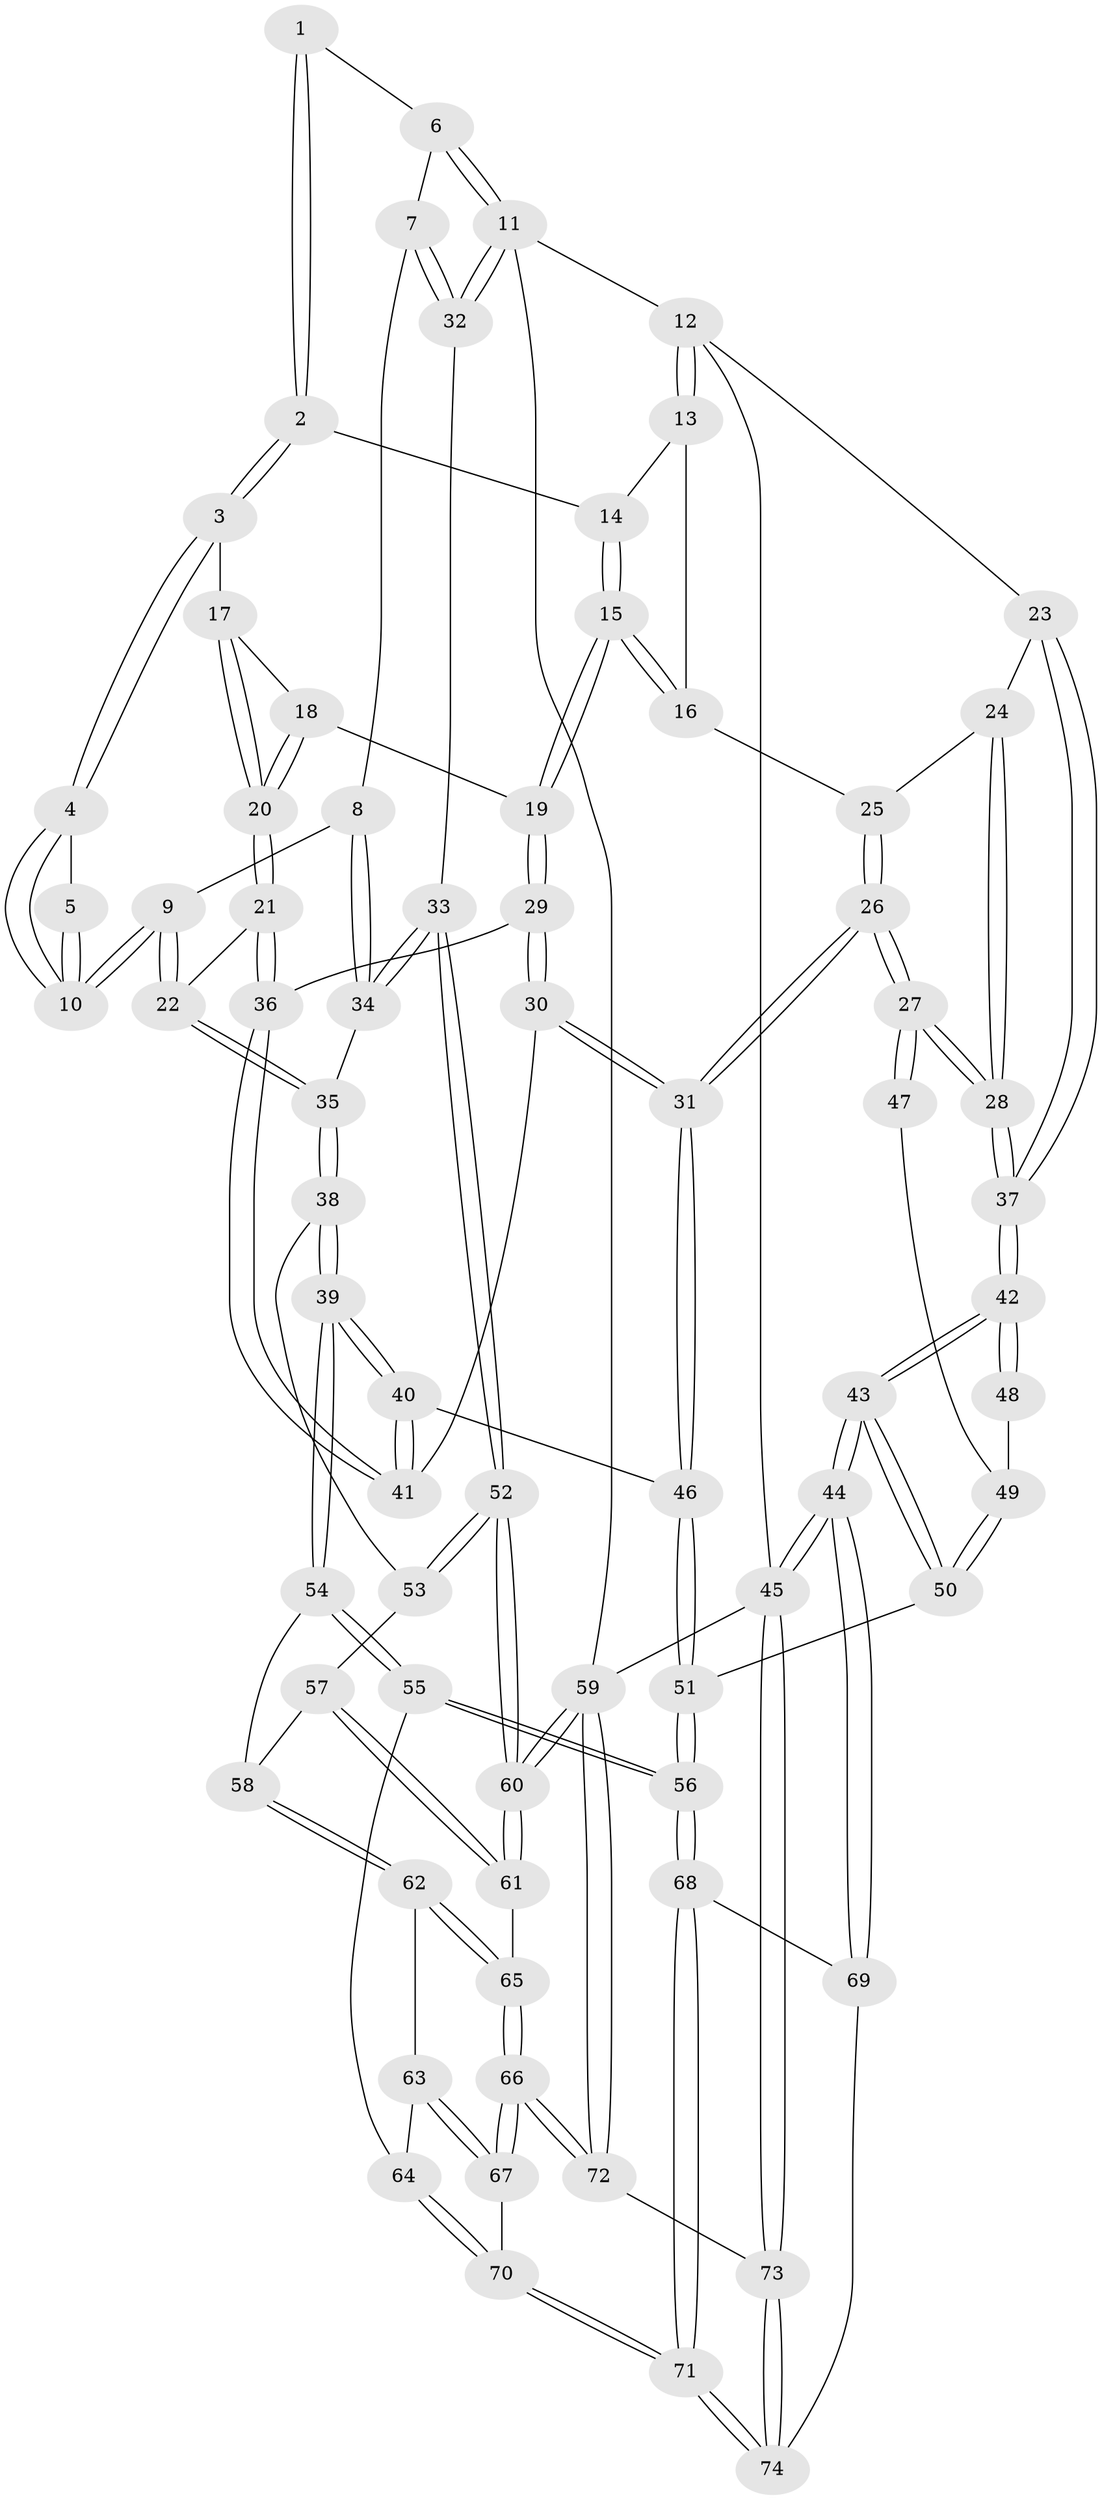// Generated by graph-tools (version 1.1) at 2025/03/03/09/25 03:03:27]
// undirected, 74 vertices, 182 edges
graph export_dot {
graph [start="1"]
  node [color=gray90,style=filled];
  1 [pos="+1+0"];
  2 [pos="+0.5467934713468777+0"];
  3 [pos="+0.5768083691194889+0"];
  4 [pos="+0.7831485235790052+0.12571567984965729"];
  5 [pos="+0.8692075099648664+0"];
  6 [pos="+1+0"];
  7 [pos="+0.879024549505962+0.14991792367707976"];
  8 [pos="+0.8217473639948197+0.17348332375653244"];
  9 [pos="+0.8169722538304759+0.1730333191985217"];
  10 [pos="+0.8127202874497583+0.16636785682297542"];
  11 [pos="+1+0"];
  12 [pos="+0+0"];
  13 [pos="+0.2691449617005977+0"];
  14 [pos="+0.47107305134948285+0"];
  15 [pos="+0.3560494922470037+0.15610625991313462"];
  16 [pos="+0.22944326656431197+0.13417985181825456"];
  17 [pos="+0.5769802435072146+0"];
  18 [pos="+0.5017055867840184+0.20737591181639267"];
  19 [pos="+0.37101565006626563+0.23188509698814402"];
  20 [pos="+0.637781344690929+0.2834733419243061"];
  21 [pos="+0.6415078672346347+0.2891519490919469"];
  22 [pos="+0.6775444115651768+0.30000954207591035"];
  23 [pos="+0+0"];
  24 [pos="+0.15450284179102025+0.12336766482008728"];
  25 [pos="+0.2261188584176273+0.13518579121691932"];
  26 [pos="+0.18365366377437412+0.36612922947692556"];
  27 [pos="+0.17632943884059085+0.3628773731473657"];
  28 [pos="+0.13794827205199406+0.3329101862208719"];
  29 [pos="+0.367983158744594+0.24243674861223174"];
  30 [pos="+0.273163573588054+0.3459687196229026"];
  31 [pos="+0.21974116403085958+0.3895206264303124"];
  32 [pos="+1+0.2028548405376581"];
  33 [pos="+1+0.4345633842637727"];
  34 [pos="+0.9148421030756215+0.33354755941789144"];
  35 [pos="+0.7330558524011171+0.40992797105517853"];
  36 [pos="+0.522334757128769+0.3642916524252203"];
  37 [pos="+0+0.1673549508750797"];
  38 [pos="+0.734774676500146+0.4404208049644269"];
  39 [pos="+0.52630254704427+0.5615763980703353"];
  40 [pos="+0.4965633721289554+0.4894917157850484"];
  41 [pos="+0.506512340191174+0.406478670326477"];
  42 [pos="+0+0.4919765900698684"];
  43 [pos="+0+0.7903395386649789"];
  44 [pos="+0+1"];
  45 [pos="+0+1"];
  46 [pos="+0.22469033013767262+0.4105434312856388"];
  47 [pos="+0.044038528331140046+0.4451712403239277"];
  48 [pos="+0+0.46244011145847436"];
  49 [pos="+0.03874388390384544+0.5034413151539576"];
  50 [pos="+0.077194046693193+0.6672443550237054"];
  51 [pos="+0.20686497904477816+0.6331477370695221"];
  52 [pos="+1+0.5127277726785956"];
  53 [pos="+0.7811589188032979+0.497924329300413"];
  54 [pos="+0.5204540220345313+0.5960924941363206"];
  55 [pos="+0.43361459245518674+0.6806041141170911"];
  56 [pos="+0.2844596773318445+0.6913121724427034"];
  57 [pos="+0.7602552280272263+0.6570853418801236"];
  58 [pos="+0.689450157056753+0.6768763497088519"];
  59 [pos="+1+1"];
  60 [pos="+1+0.8394412629536465"];
  61 [pos="+0.9507850558058331+0.7858970140335426"];
  62 [pos="+0.6710791264897903+0.7419239166019451"];
  63 [pos="+0.6344928723714116+0.7702266831788313"];
  64 [pos="+0.460620588846236+0.7261485942159928"];
  65 [pos="+0.7321545500024609+0.8703378726528802"];
  66 [pos="+0.6904335001103772+0.9192497984122131"];
  67 [pos="+0.6025719387865197+0.8366731160550938"];
  68 [pos="+0.2742278422603018+0.845132032401907"];
  69 [pos="+0.1567529289203972+0.9474456318948536"];
  70 [pos="+0.5031092385308757+0.8358699356192522"];
  71 [pos="+0.4552908071294094+1"];
  72 [pos="+0.6386485526207877+1"];
  73 [pos="+0.4874694802342768+1"];
  74 [pos="+0.4598529941996168+1"];
  1 -- 2;
  1 -- 2;
  1 -- 6;
  2 -- 3;
  2 -- 3;
  2 -- 14;
  3 -- 4;
  3 -- 4;
  3 -- 17;
  4 -- 5;
  4 -- 10;
  4 -- 10;
  5 -- 10;
  5 -- 10;
  6 -- 7;
  6 -- 11;
  6 -- 11;
  7 -- 8;
  7 -- 32;
  7 -- 32;
  8 -- 9;
  8 -- 34;
  8 -- 34;
  9 -- 10;
  9 -- 10;
  9 -- 22;
  9 -- 22;
  11 -- 12;
  11 -- 32;
  11 -- 32;
  11 -- 59;
  12 -- 13;
  12 -- 13;
  12 -- 23;
  12 -- 45;
  13 -- 14;
  13 -- 16;
  14 -- 15;
  14 -- 15;
  15 -- 16;
  15 -- 16;
  15 -- 19;
  15 -- 19;
  16 -- 25;
  17 -- 18;
  17 -- 20;
  17 -- 20;
  18 -- 19;
  18 -- 20;
  18 -- 20;
  19 -- 29;
  19 -- 29;
  20 -- 21;
  20 -- 21;
  21 -- 22;
  21 -- 36;
  21 -- 36;
  22 -- 35;
  22 -- 35;
  23 -- 24;
  23 -- 37;
  23 -- 37;
  24 -- 25;
  24 -- 28;
  24 -- 28;
  25 -- 26;
  25 -- 26;
  26 -- 27;
  26 -- 27;
  26 -- 31;
  26 -- 31;
  27 -- 28;
  27 -- 28;
  27 -- 47;
  27 -- 47;
  28 -- 37;
  28 -- 37;
  29 -- 30;
  29 -- 30;
  29 -- 36;
  30 -- 31;
  30 -- 31;
  30 -- 41;
  31 -- 46;
  31 -- 46;
  32 -- 33;
  33 -- 34;
  33 -- 34;
  33 -- 52;
  33 -- 52;
  34 -- 35;
  35 -- 38;
  35 -- 38;
  36 -- 41;
  36 -- 41;
  37 -- 42;
  37 -- 42;
  38 -- 39;
  38 -- 39;
  38 -- 53;
  39 -- 40;
  39 -- 40;
  39 -- 54;
  39 -- 54;
  40 -- 41;
  40 -- 41;
  40 -- 46;
  42 -- 43;
  42 -- 43;
  42 -- 48;
  42 -- 48;
  43 -- 44;
  43 -- 44;
  43 -- 50;
  43 -- 50;
  44 -- 45;
  44 -- 45;
  44 -- 69;
  44 -- 69;
  45 -- 73;
  45 -- 73;
  45 -- 59;
  46 -- 51;
  46 -- 51;
  47 -- 49;
  48 -- 49;
  49 -- 50;
  49 -- 50;
  50 -- 51;
  51 -- 56;
  51 -- 56;
  52 -- 53;
  52 -- 53;
  52 -- 60;
  52 -- 60;
  53 -- 57;
  54 -- 55;
  54 -- 55;
  54 -- 58;
  55 -- 56;
  55 -- 56;
  55 -- 64;
  56 -- 68;
  56 -- 68;
  57 -- 58;
  57 -- 61;
  57 -- 61;
  58 -- 62;
  58 -- 62;
  59 -- 60;
  59 -- 60;
  59 -- 72;
  59 -- 72;
  60 -- 61;
  60 -- 61;
  61 -- 65;
  62 -- 63;
  62 -- 65;
  62 -- 65;
  63 -- 64;
  63 -- 67;
  63 -- 67;
  64 -- 70;
  64 -- 70;
  65 -- 66;
  65 -- 66;
  66 -- 67;
  66 -- 67;
  66 -- 72;
  66 -- 72;
  67 -- 70;
  68 -- 69;
  68 -- 71;
  68 -- 71;
  69 -- 74;
  70 -- 71;
  70 -- 71;
  71 -- 74;
  71 -- 74;
  72 -- 73;
  73 -- 74;
  73 -- 74;
}
